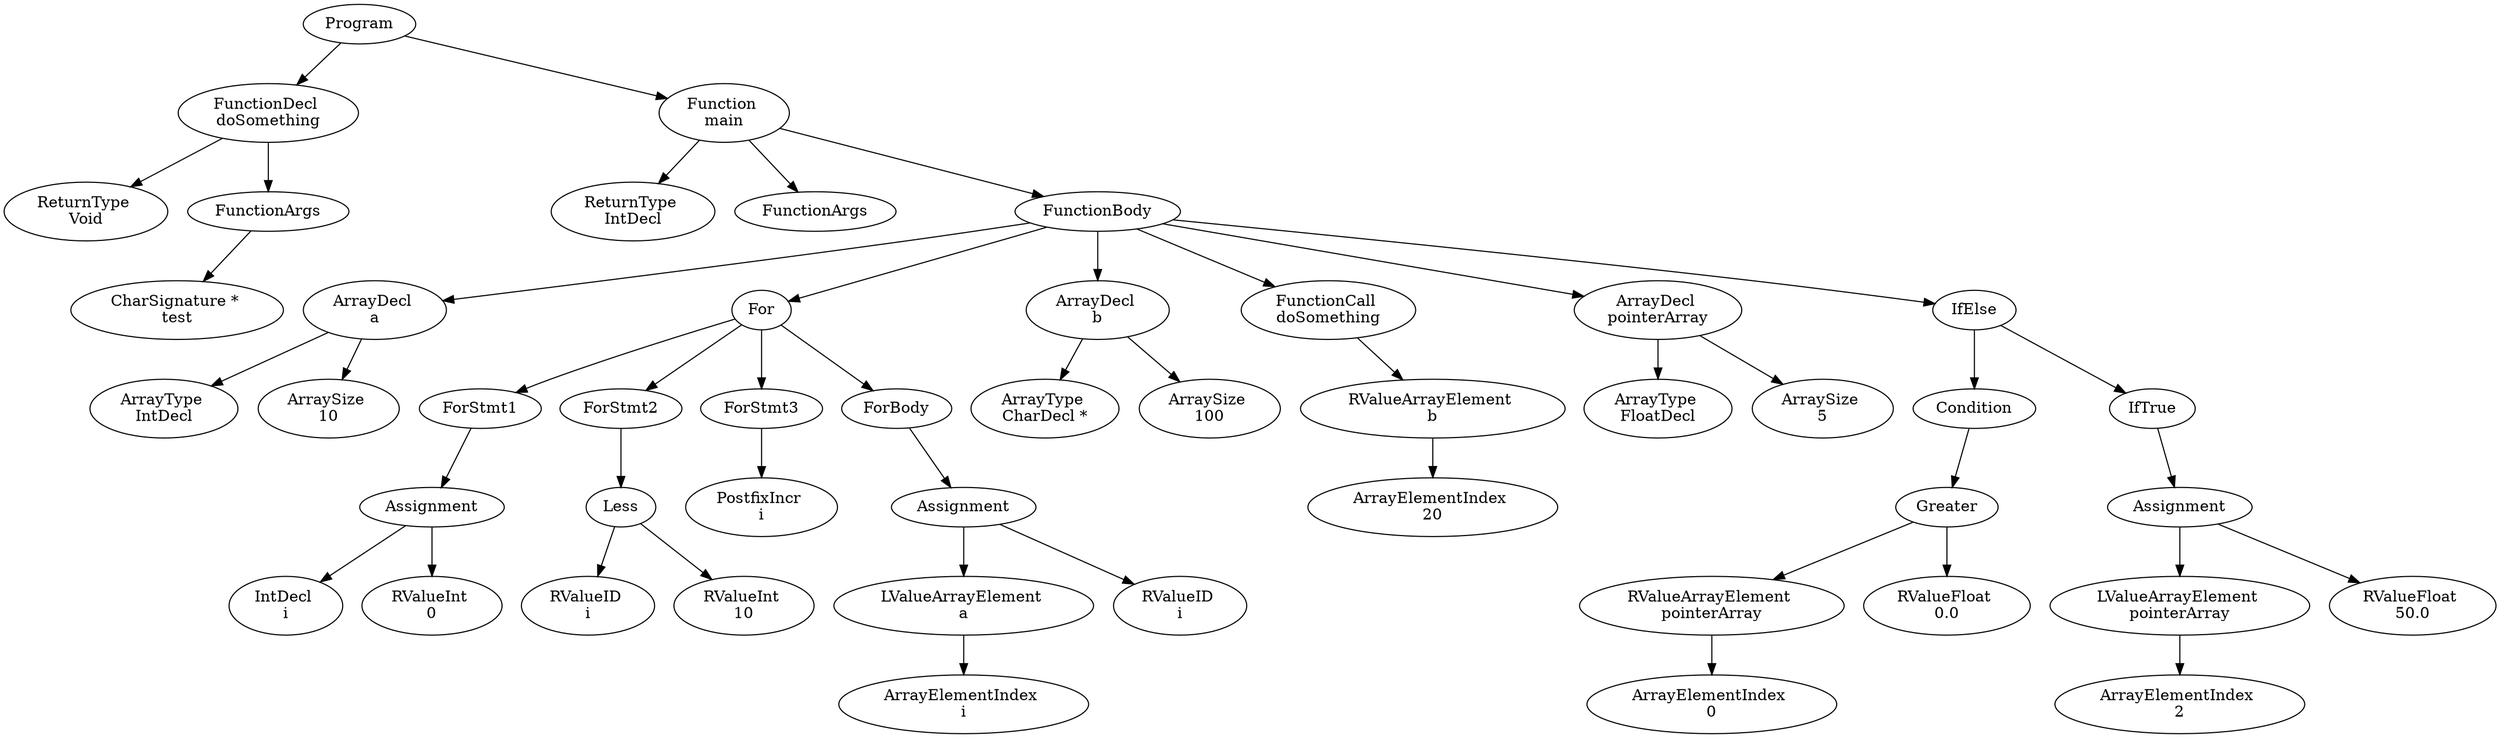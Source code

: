 digraph AST {
2 [label="Program"];
3 [label="FunctionDecl \ndoSomething"];
4 [label="ReturnType \nVoid"];
5 [label="FunctionArgs"];
6 [label="CharSignature * \ntest"];
5 -> 6;
3 -> 4;
3 -> 5;
7 [label="Function \nmain"];
8 [label="ReturnType \nIntDecl"];
9 [label="FunctionArgs"];
10 [label="FunctionBody"];
11 [label="ArrayDecl \na"];
12 [label="ArrayType \nIntDecl"];
13 [label="ArraySize \n10"];
11 -> 12;
11 -> 13;
14 [label="For"];
15 [label="ForStmt1"];
16 [label="Assignment"];
17 [label="IntDecl \ni"];
18 [label="RValueInt \n0"];
16 -> 17;
16 -> 18;
15 -> 16;
19 [label="ForStmt2"];
20 [label="Less"];
21 [label="RValueID \ni"];
22 [label="RValueInt \n10"];
20 -> 21;
20 -> 22;
19 -> 20;
23 [label="ForStmt3"];
24 [label="PostfixIncr \ni"];
23 -> 24;
25 [label="ForBody"];
26 [label="Assignment"];
27 [label="LValueArrayElement \na"];
28 [label="ArrayElementIndex \ni"];
27 -> 28;
29 [label="RValueID \ni"];
26 -> 27;
26 -> 29;
25 -> 26;
14 -> 15;
14 -> 19;
14 -> 23;
14 -> 25;
30 [label="ArrayDecl \nb"];
31 [label="ArrayType \nCharDecl *"];
32 [label="ArraySize \n100"];
30 -> 31;
30 -> 32;
33 [label="FunctionCall \ndoSomething"];
34 [label="RValueArrayElement \nb"];
35 [label="ArrayElementIndex \n20"];
34 -> 35;
33 -> 34;
36 [label="ArrayDecl \npointerArray"];
37 [label="ArrayType \nFloatDecl"];
38 [label="ArraySize \n5"];
36 -> 37;
36 -> 38;
39 [label="IfElse"];
40 [label="Condition"];
41 [label="Greater"];
42 [label="RValueArrayElement \npointerArray"];
43 [label="ArrayElementIndex \n0"];
42 -> 43;
44 [label="RValueFloat \n0.0"];
41 -> 42;
41 -> 44;
40 -> 41;
45 [label="IfTrue"];
46 [label="Assignment"];
47 [label="LValueArrayElement \npointerArray"];
48 [label="ArrayElementIndex \n2"];
47 -> 48;
49 [label="RValueFloat \n50.0"];
46 -> 47;
46 -> 49;
45 -> 46;
39 -> 40;
39 -> 45;
10 -> 11;
10 -> 14;
10 -> 30;
10 -> 33;
10 -> 36;
10 -> 39;
7 -> 8;
7 -> 9;
7 -> 10;
2 -> 3;
2 -> 7;
}